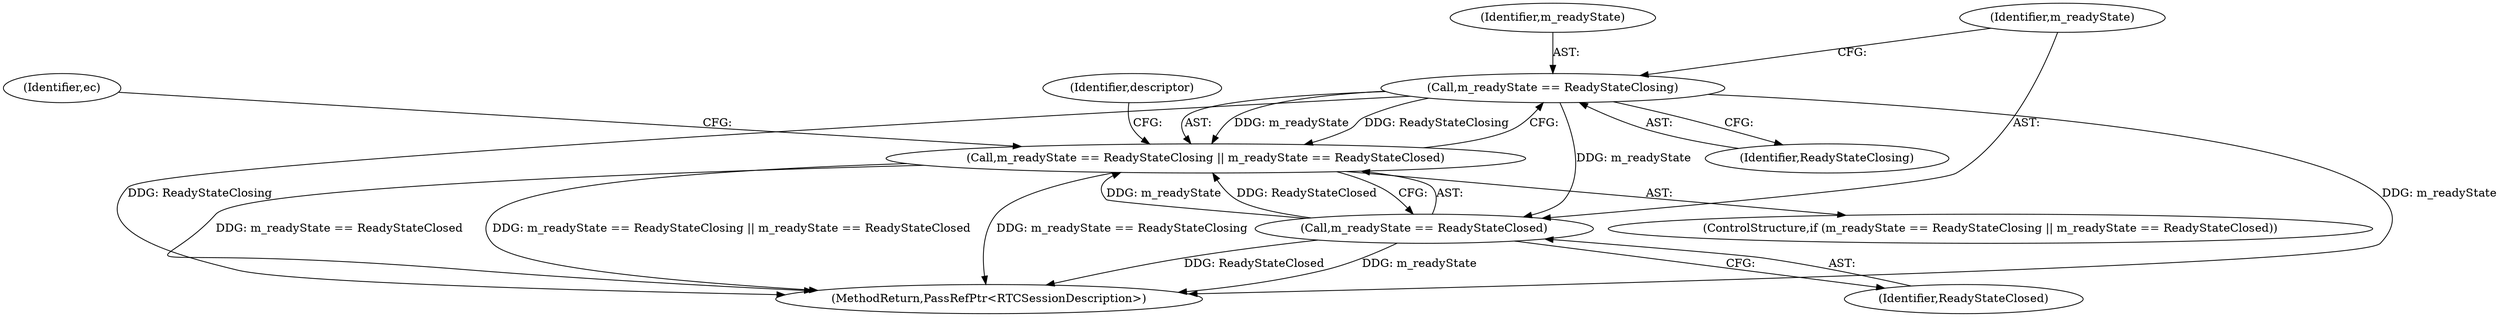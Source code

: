 digraph "1_Chrome_ab5e55ff333def909d025ac45da9ffa0d88a63f2_0@API" {
"1000105" [label="(Call,m_readyState == ReadyStateClosing)"];
"1000104" [label="(Call,m_readyState == ReadyStateClosing || m_readyState == ReadyStateClosed)"];
"1000108" [label="(Call,m_readyState == ReadyStateClosed)"];
"1000133" [label="(MethodReturn,PassRefPtr<RTCSessionDescription>)"];
"1000104" [label="(Call,m_readyState == ReadyStateClosing || m_readyState == ReadyStateClosed)"];
"1000107" [label="(Identifier,ReadyStateClosing)"];
"1000109" [label="(Identifier,m_readyState)"];
"1000110" [label="(Identifier,ReadyStateClosed)"];
"1000105" [label="(Call,m_readyState == ReadyStateClosing)"];
"1000113" [label="(Identifier,ec)"];
"1000103" [label="(ControlStructure,if (m_readyState == ReadyStateClosing || m_readyState == ReadyStateClosed))"];
"1000106" [label="(Identifier,m_readyState)"];
"1000119" [label="(Identifier,descriptor)"];
"1000108" [label="(Call,m_readyState == ReadyStateClosed)"];
"1000105" -> "1000104"  [label="AST: "];
"1000105" -> "1000107"  [label="CFG: "];
"1000106" -> "1000105"  [label="AST: "];
"1000107" -> "1000105"  [label="AST: "];
"1000109" -> "1000105"  [label="CFG: "];
"1000104" -> "1000105"  [label="CFG: "];
"1000105" -> "1000133"  [label="DDG: ReadyStateClosing"];
"1000105" -> "1000133"  [label="DDG: m_readyState"];
"1000105" -> "1000104"  [label="DDG: m_readyState"];
"1000105" -> "1000104"  [label="DDG: ReadyStateClosing"];
"1000105" -> "1000108"  [label="DDG: m_readyState"];
"1000104" -> "1000103"  [label="AST: "];
"1000104" -> "1000108"  [label="CFG: "];
"1000108" -> "1000104"  [label="AST: "];
"1000113" -> "1000104"  [label="CFG: "];
"1000119" -> "1000104"  [label="CFG: "];
"1000104" -> "1000133"  [label="DDG: m_readyState == ReadyStateClosed"];
"1000104" -> "1000133"  [label="DDG: m_readyState == ReadyStateClosing || m_readyState == ReadyStateClosed"];
"1000104" -> "1000133"  [label="DDG: m_readyState == ReadyStateClosing"];
"1000108" -> "1000104"  [label="DDG: m_readyState"];
"1000108" -> "1000104"  [label="DDG: ReadyStateClosed"];
"1000108" -> "1000110"  [label="CFG: "];
"1000109" -> "1000108"  [label="AST: "];
"1000110" -> "1000108"  [label="AST: "];
"1000108" -> "1000133"  [label="DDG: ReadyStateClosed"];
"1000108" -> "1000133"  [label="DDG: m_readyState"];
}

